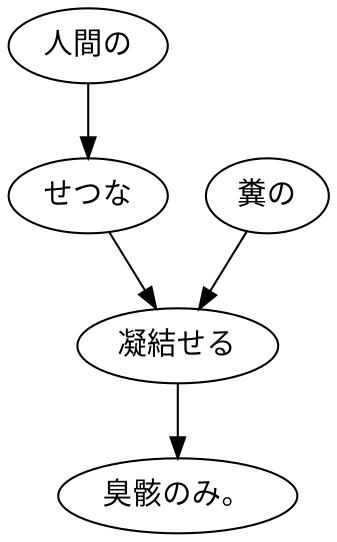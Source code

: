 digraph graph5797 {
	node0 [label="人間の"];
	node1 [label="せつな"];
	node2 [label="糞の"];
	node3 [label="凝結せる"];
	node4 [label="臭骸のみ。"];
	node0 -> node1;
	node1 -> node3;
	node2 -> node3;
	node3 -> node4;
}
